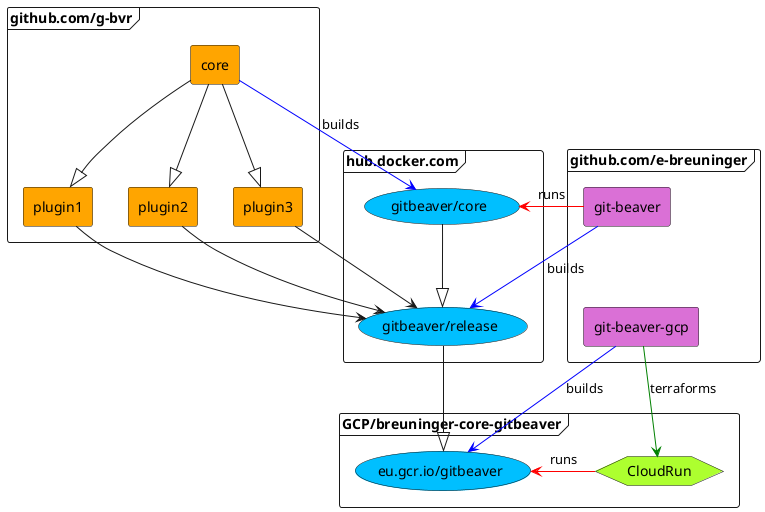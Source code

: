 @startuml
frame github.com/g-bvr {
agent core #orange
agent plugin1 #orange
agent plugin2 #orange
agent plugin3 #orange
}
frame hub.docker.com {
(gitbeaver/core) #deepskyblue
(gitbeaver/release) #deepskyblue
}
frame github.com/e-breuninger {
agent "git-beaver" #orchid
agent "git-beaver-gcp" #orchid
}
frame GCP/breuninger-core-gitbeaver {
(eu.gcr.io/gitbeaver) #deepskyblue
hexagon CloudRun #greenyellow
}

(core) --|> (plugin1)
(core) --|> (plugin2)
(core) --|> (plugin3)
(core) -[#blue]> (gitbeaver/core) : builds
(gitbeaver/core) --|> (gitbeaver/release)
(plugin1) --> (gitbeaver/release)
(plugin2) --> (gitbeaver/release)
(plugin3) --> (gitbeaver/release)
(git-beaver) -[#blue]l--> (gitbeaver/release) : builds
(git-beaver) -[hidden]-> (git-beaver-gcp)
(gitbeaver/core)<-[#red]l-(git-beaver) : runs
(git-beaver-gcp)-[#green]->(CloudRun) : terraforms
(gitbeaver/release)--|>(eu.gcr.io/gitbeaver)
(git-beaver-gcp) -[#blue]-> (eu.gcr.io/gitbeaver) : builds
(eu.gcr.io/gitbeaver) <-[#red] (CloudRun) : runs

@enduml